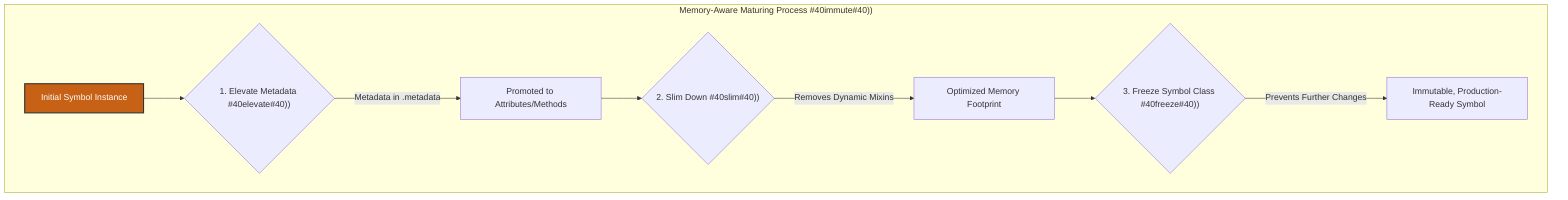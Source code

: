 graph TD
    subgraph "Memory-Aware Maturing Process #40immute#40#41;#41;"
        A[Initial Symbol Instance] --> B{1. Elevate Metadata #40elevate#40#41;#41;};
        B -- "Metadata in .metadata" --> C[Promoted to Attributes/Methods];
        C --> D{2. Slim Down #40slim#40#41;#41;};
        D -- "Removes Dynamic Mixins" --> E[Optimized Memory Footprint];
        E --> F{3. Freeze Symbol Class #40freeze#40#41;#41;};
        F -- "Prevents Further Changes" --> G[Immutable, Production-Ready Symbol];
    end


    style A fill:#c66115,stroke:#333,stroke-width:2px,color:#FFFFFF;